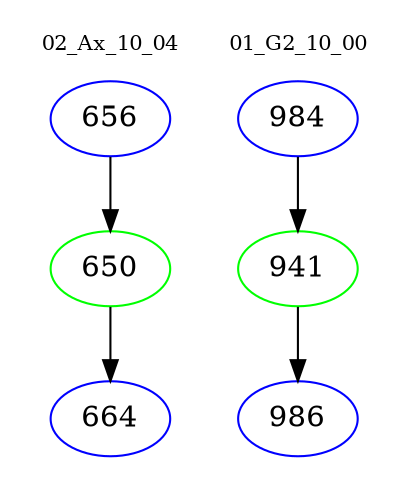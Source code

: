 digraph{
subgraph cluster_0 {
color = white
label = "02_Ax_10_04";
fontsize=10;
T0_656 [label="656", color="blue"]
T0_656 -> T0_650 [color="black"]
T0_650 [label="650", color="green"]
T0_650 -> T0_664 [color="black"]
T0_664 [label="664", color="blue"]
}
subgraph cluster_1 {
color = white
label = "01_G2_10_00";
fontsize=10;
T1_984 [label="984", color="blue"]
T1_984 -> T1_941 [color="black"]
T1_941 [label="941", color="green"]
T1_941 -> T1_986 [color="black"]
T1_986 [label="986", color="blue"]
}
}
